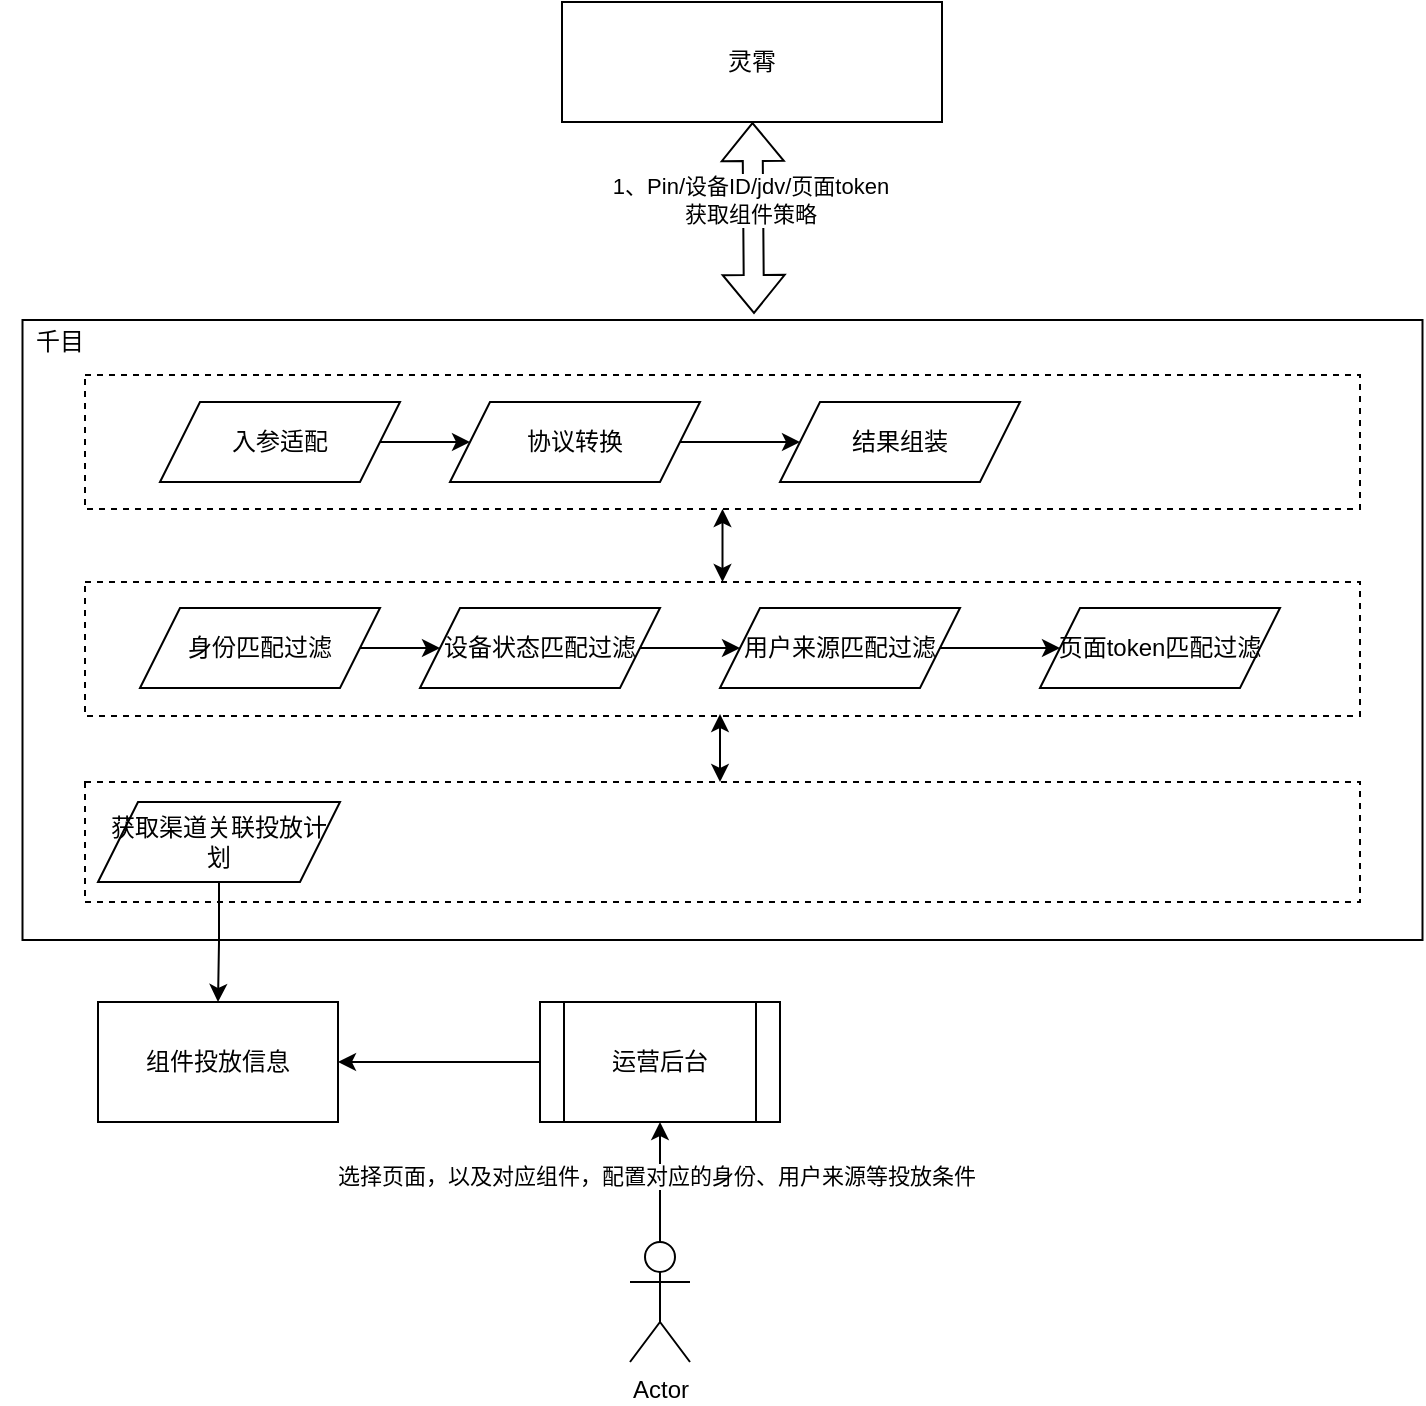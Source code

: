 <mxfile version="20.5.3" type="github">
  <diagram id="G58W0DVwteRd3Q20glGd" name="第 1 页">
    <mxGraphModel dx="1186" dy="763" grid="0" gridSize="10" guides="1" tooltips="1" connect="1" arrows="1" fold="1" page="0" pageScale="1" pageWidth="827" pageHeight="1169" math="0" shadow="0">
      <root>
        <mxCell id="0" />
        <mxCell id="1" parent="0" />
        <mxCell id="9jxAhsqbH-EbbDjuLg5d-56" value="" style="rounded=0;whiteSpace=wrap;html=1;" vertex="1" parent="1">
          <mxGeometry x="11.25" y="239" width="700" height="310" as="geometry" />
        </mxCell>
        <mxCell id="9jxAhsqbH-EbbDjuLg5d-51" value="" style="rounded=0;whiteSpace=wrap;html=1;dashed=1;" vertex="1" parent="1">
          <mxGeometry x="42.5" y="266.5" width="637.5" height="67" as="geometry" />
        </mxCell>
        <mxCell id="9jxAhsqbH-EbbDjuLg5d-50" value="" style="rounded=0;whiteSpace=wrap;html=1;dashed=1;" vertex="1" parent="1">
          <mxGeometry x="42.5" y="470" width="637.5" height="60" as="geometry" />
        </mxCell>
        <mxCell id="9jxAhsqbH-EbbDjuLg5d-48" value="" style="rounded=0;whiteSpace=wrap;html=1;dashed=1;" vertex="1" parent="1">
          <mxGeometry x="42.5" y="370" width="637.5" height="67" as="geometry" />
        </mxCell>
        <mxCell id="9jxAhsqbH-EbbDjuLg5d-1" value="灵霄" style="rounded=0;whiteSpace=wrap;html=1;" vertex="1" parent="1">
          <mxGeometry x="281" y="80.0" width="190" height="60" as="geometry" />
        </mxCell>
        <mxCell id="9jxAhsqbH-EbbDjuLg5d-8" value="千目" style="text;html=1;strokeColor=none;fillColor=none;align=center;verticalAlign=middle;whiteSpace=wrap;rounded=0;" vertex="1" parent="1">
          <mxGeometry y="235" width="60" height="30" as="geometry" />
        </mxCell>
        <mxCell id="9jxAhsqbH-EbbDjuLg5d-35" style="edgeStyle=orthogonalEdgeStyle;rounded=0;orthogonalLoop=1;jettySize=auto;html=1;exitX=0.5;exitY=1;exitDx=0;exitDy=0;entryX=0.5;entryY=0;entryDx=0;entryDy=0;" edge="1" parent="1" source="9jxAhsqbH-EbbDjuLg5d-9" target="9jxAhsqbH-EbbDjuLg5d-28">
          <mxGeometry relative="1" as="geometry" />
        </mxCell>
        <mxCell id="9jxAhsqbH-EbbDjuLg5d-9" value="获取渠道关联投放计划" style="shape=parallelogram;perimeter=parallelogramPerimeter;whiteSpace=wrap;html=1;fixedSize=1;" vertex="1" parent="1">
          <mxGeometry x="49" y="480" width="121" height="40" as="geometry" />
        </mxCell>
        <mxCell id="9jxAhsqbH-EbbDjuLg5d-19" value="" style="edgeStyle=orthogonalEdgeStyle;rounded=0;orthogonalLoop=1;jettySize=auto;html=1;" edge="1" parent="1" source="9jxAhsqbH-EbbDjuLg5d-10" target="9jxAhsqbH-EbbDjuLg5d-11">
          <mxGeometry relative="1" as="geometry" />
        </mxCell>
        <mxCell id="9jxAhsqbH-EbbDjuLg5d-10" value="身份匹配过滤" style="shape=parallelogram;perimeter=parallelogramPerimeter;whiteSpace=wrap;html=1;fixedSize=1;" vertex="1" parent="1">
          <mxGeometry x="70" y="383" width="120" height="40" as="geometry" />
        </mxCell>
        <mxCell id="9jxAhsqbH-EbbDjuLg5d-20" value="" style="edgeStyle=orthogonalEdgeStyle;rounded=0;orthogonalLoop=1;jettySize=auto;html=1;" edge="1" parent="1" source="9jxAhsqbH-EbbDjuLg5d-11" target="9jxAhsqbH-EbbDjuLg5d-12">
          <mxGeometry relative="1" as="geometry" />
        </mxCell>
        <mxCell id="9jxAhsqbH-EbbDjuLg5d-11" value="设备状态匹配过滤" style="shape=parallelogram;perimeter=parallelogramPerimeter;whiteSpace=wrap;html=1;fixedSize=1;" vertex="1" parent="1">
          <mxGeometry x="210" y="383" width="120" height="40" as="geometry" />
        </mxCell>
        <mxCell id="9jxAhsqbH-EbbDjuLg5d-21" value="" style="edgeStyle=orthogonalEdgeStyle;rounded=0;orthogonalLoop=1;jettySize=auto;html=1;" edge="1" parent="1" source="9jxAhsqbH-EbbDjuLg5d-12" target="9jxAhsqbH-EbbDjuLg5d-13">
          <mxGeometry relative="1" as="geometry" />
        </mxCell>
        <mxCell id="9jxAhsqbH-EbbDjuLg5d-12" value="用户来源匹配过滤" style="shape=parallelogram;perimeter=parallelogramPerimeter;whiteSpace=wrap;html=1;fixedSize=1;" vertex="1" parent="1">
          <mxGeometry x="360" y="383" width="120" height="40" as="geometry" />
        </mxCell>
        <mxCell id="9jxAhsqbH-EbbDjuLg5d-13" value="页面token匹配过滤" style="shape=parallelogram;perimeter=parallelogramPerimeter;whiteSpace=wrap;html=1;fixedSize=1;" vertex="1" parent="1">
          <mxGeometry x="520" y="383" width="120" height="40" as="geometry" />
        </mxCell>
        <mxCell id="9jxAhsqbH-EbbDjuLg5d-28" value="组件投放信息" style="rounded=0;whiteSpace=wrap;html=1;" vertex="1" parent="1">
          <mxGeometry x="49" y="580" width="120" height="60" as="geometry" />
        </mxCell>
        <mxCell id="9jxAhsqbH-EbbDjuLg5d-32" style="edgeStyle=orthogonalEdgeStyle;rounded=0;orthogonalLoop=1;jettySize=auto;html=1;entryX=0.5;entryY=1;entryDx=0;entryDy=0;" edge="1" parent="1" source="9jxAhsqbH-EbbDjuLg5d-29" target="9jxAhsqbH-EbbDjuLg5d-31">
          <mxGeometry relative="1" as="geometry" />
        </mxCell>
        <mxCell id="9jxAhsqbH-EbbDjuLg5d-34" value="选择页面，以及对应组件，配置对应的身份、用户来源等投放条件" style="edgeLabel;html=1;align=center;verticalAlign=middle;resizable=0;points=[];" vertex="1" connectable="0" parent="9jxAhsqbH-EbbDjuLg5d-32">
          <mxGeometry x="0.1" y="2" relative="1" as="geometry">
            <mxPoint as="offset" />
          </mxGeometry>
        </mxCell>
        <mxCell id="9jxAhsqbH-EbbDjuLg5d-29" value="Actor" style="shape=umlActor;verticalLabelPosition=bottom;verticalAlign=top;html=1;outlineConnect=0;" vertex="1" parent="1">
          <mxGeometry x="315" y="700" width="30" height="60" as="geometry" />
        </mxCell>
        <mxCell id="9jxAhsqbH-EbbDjuLg5d-33" style="edgeStyle=orthogonalEdgeStyle;rounded=0;orthogonalLoop=1;jettySize=auto;html=1;entryX=1;entryY=0.5;entryDx=0;entryDy=0;" edge="1" parent="1" source="9jxAhsqbH-EbbDjuLg5d-31" target="9jxAhsqbH-EbbDjuLg5d-28">
          <mxGeometry relative="1" as="geometry" />
        </mxCell>
        <mxCell id="9jxAhsqbH-EbbDjuLg5d-31" value="运营后台" style="shape=process;whiteSpace=wrap;html=1;backgroundOutline=1;" vertex="1" parent="1">
          <mxGeometry x="270" y="580" width="120" height="60" as="geometry" />
        </mxCell>
        <mxCell id="9jxAhsqbH-EbbDjuLg5d-42" value="" style="edgeStyle=orthogonalEdgeStyle;rounded=0;orthogonalLoop=1;jettySize=auto;html=1;" edge="1" parent="1" source="9jxAhsqbH-EbbDjuLg5d-36" target="9jxAhsqbH-EbbDjuLg5d-41">
          <mxGeometry relative="1" as="geometry" />
        </mxCell>
        <mxCell id="9jxAhsqbH-EbbDjuLg5d-36" value="入参适配" style="shape=parallelogram;perimeter=parallelogramPerimeter;whiteSpace=wrap;html=1;fixedSize=1;" vertex="1" parent="1">
          <mxGeometry x="80" y="280" width="120" height="40" as="geometry" />
        </mxCell>
        <mxCell id="9jxAhsqbH-EbbDjuLg5d-39" value="" style="shape=flexArrow;endArrow=classic;startArrow=classic;html=1;rounded=0;" edge="1" parent="1" target="9jxAhsqbH-EbbDjuLg5d-1">
          <mxGeometry width="100" height="100" relative="1" as="geometry">
            <mxPoint x="377" y="236" as="sourcePoint" />
            <mxPoint x="385" y="200" as="targetPoint" />
          </mxGeometry>
        </mxCell>
        <mxCell id="9jxAhsqbH-EbbDjuLg5d-44" value="1、Pin/设备ID/jdv/页面token&lt;br&gt;获取组件策略" style="edgeLabel;html=1;align=center;verticalAlign=middle;resizable=0;points=[];" vertex="1" connectable="0" parent="9jxAhsqbH-EbbDjuLg5d-39">
          <mxGeometry x="0.195" y="2" relative="1" as="geometry">
            <mxPoint as="offset" />
          </mxGeometry>
        </mxCell>
        <mxCell id="9jxAhsqbH-EbbDjuLg5d-40" value="结果组装" style="shape=parallelogram;perimeter=parallelogramPerimeter;whiteSpace=wrap;html=1;fixedSize=1;" vertex="1" parent="1">
          <mxGeometry x="390" y="280" width="120" height="40" as="geometry" />
        </mxCell>
        <mxCell id="9jxAhsqbH-EbbDjuLg5d-43" value="" style="edgeStyle=orthogonalEdgeStyle;rounded=0;orthogonalLoop=1;jettySize=auto;html=1;" edge="1" parent="1" source="9jxAhsqbH-EbbDjuLg5d-41" target="9jxAhsqbH-EbbDjuLg5d-40">
          <mxGeometry relative="1" as="geometry" />
        </mxCell>
        <mxCell id="9jxAhsqbH-EbbDjuLg5d-41" value="协议转换" style="shape=parallelogram;perimeter=parallelogramPerimeter;whiteSpace=wrap;html=1;fixedSize=1;" vertex="1" parent="1">
          <mxGeometry x="225" y="280" width="125" height="40" as="geometry" />
        </mxCell>
        <mxCell id="9jxAhsqbH-EbbDjuLg5d-52" value="" style="endArrow=classic;startArrow=classic;html=1;rounded=0;" edge="1" parent="1">
          <mxGeometry width="50" height="50" relative="1" as="geometry">
            <mxPoint x="360" y="470" as="sourcePoint" />
            <mxPoint x="360" y="436" as="targetPoint" />
          </mxGeometry>
        </mxCell>
        <mxCell id="9jxAhsqbH-EbbDjuLg5d-55" value="" style="endArrow=classic;startArrow=classic;html=1;rounded=0;entryX=0.5;entryY=1;entryDx=0;entryDy=0;exitX=0.5;exitY=0;exitDx=0;exitDy=0;" edge="1" parent="1" source="9jxAhsqbH-EbbDjuLg5d-48" target="9jxAhsqbH-EbbDjuLg5d-51">
          <mxGeometry width="50" height="50" relative="1" as="geometry">
            <mxPoint x="340" y="380" as="sourcePoint" />
            <mxPoint x="390" y="330" as="targetPoint" />
          </mxGeometry>
        </mxCell>
      </root>
    </mxGraphModel>
  </diagram>
</mxfile>
